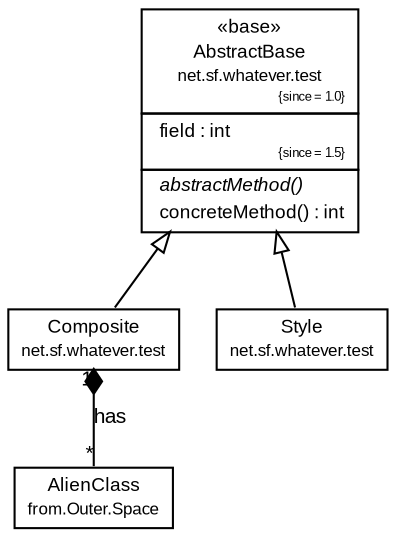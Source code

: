 #!/usr/local/bin/dot
#
# Class diagram 
# Generated by UMLGraph version R5_7_2-10-g442559 (http://www.umlgraph.org/)
#

digraph G {
graph [fontnames="svg"]
edge [fontname="arial",fontsize=10,labelfontname="arial",labelfontsize=10,color="black"];
node [fontname="arial",fontcolor="black",fontsize=9,shape=plaintext,margin=0,width=0,height=0];
nodesep=0.25;
ranksep=0.5;
// net.sf.whatever.test.AbstractBase
c112 [label=<<table title="net.sf.whatever.test.AbstractBase" border="0" cellborder="1" cellspacing="0" cellpadding="2"><tr><td><table border="0" cellspacing="0" cellpadding="1"><tr><td align="center" balign="center"> &#171;base&#187; </td></tr><tr><td align="center" balign="center"><font face="arial"> AbstractBase </font></td></tr><tr><td align="center" balign="center"><font point-size="8.0"> net.sf.whatever.test </font></td></tr><tr><td align="right" balign="right"><font face="arial" point-size="6.0"> {since = 1.0} </font></td></tr></table></td></tr><tr><td><table border="0" cellspacing="0" cellpadding="1"><tr><td align="left" balign="left">  field : int </td></tr><tr><td align="right" balign="right"><font face="arial" point-size="6.0"> {since = 1.5} </font></td></tr></table></td></tr><tr><td><table border="0" cellspacing="0" cellpadding="1"><tr><td align="left" balign="left"><i>  abstractMethod() </i></td></tr><tr><td align="left" balign="left">  concreteMethod() : int </td></tr></table></td></tr></table>>];
// net.sf.whatever.test.Composite
c113 [label=<<table title="net.sf.whatever.test.Composite" border="0" cellborder="1" cellspacing="0" cellpadding="2"><tr><td><table border="0" cellspacing="0" cellpadding="1"><tr><td align="center" balign="center"><font face="arial"> Composite </font></td></tr><tr><td align="center" balign="center"><font point-size="8.0"> net.sf.whatever.test </font></td></tr></table></td></tr></table>>];
// net.sf.whatever.test.Style
c114 [label=<<table title="net.sf.whatever.test.Style" border="0" cellborder="1" cellspacing="0" cellpadding="2"><tr><td><table border="0" cellspacing="0" cellpadding="1"><tr><td align="center" balign="center"><font face="arial"> Style </font></td></tr><tr><td align="center" balign="center"><font point-size="8.0"> net.sf.whatever.test </font></td></tr></table></td></tr></table>>];
// net.sf.whatever.test.Composite extends net.sf.whatever.test.AbstractBase
c112 -> c113 [arrowtail=empty,dir=back,weight=10];
// net.sf.whatever.test.Composite composed from.Outer.Space.AlienClass
c113 -> c115 [arrowhead=none,arrowtail=diamond,dir=back,weight=6,taillabel="1",label="has",headlabel="*"];
// net.sf.whatever.test.Style extends net.sf.whatever.test.AbstractBase
c112 -> c114 [arrowtail=empty,dir=back,weight=10];
// from.Outer.Space.AlienClass
c115[label=<<table title="from.Outer.Space.AlienClass" border="0" cellborder="1" cellspacing="0" cellpadding="2" href="http://docs.oracle.com/javase/7/docs/api/from/Outer.Space.AlienClass.html" target="_parent"><tr><td><table border="0" cellspacing="0" cellpadding="1"><tr><td align="center" balign="center"><font face="arial"> AlienClass </font></td></tr><tr><td align="center" balign="center"><font point-size="8.0"> from.Outer.Space </font></td></tr></table></td></tr></table>>];
}

